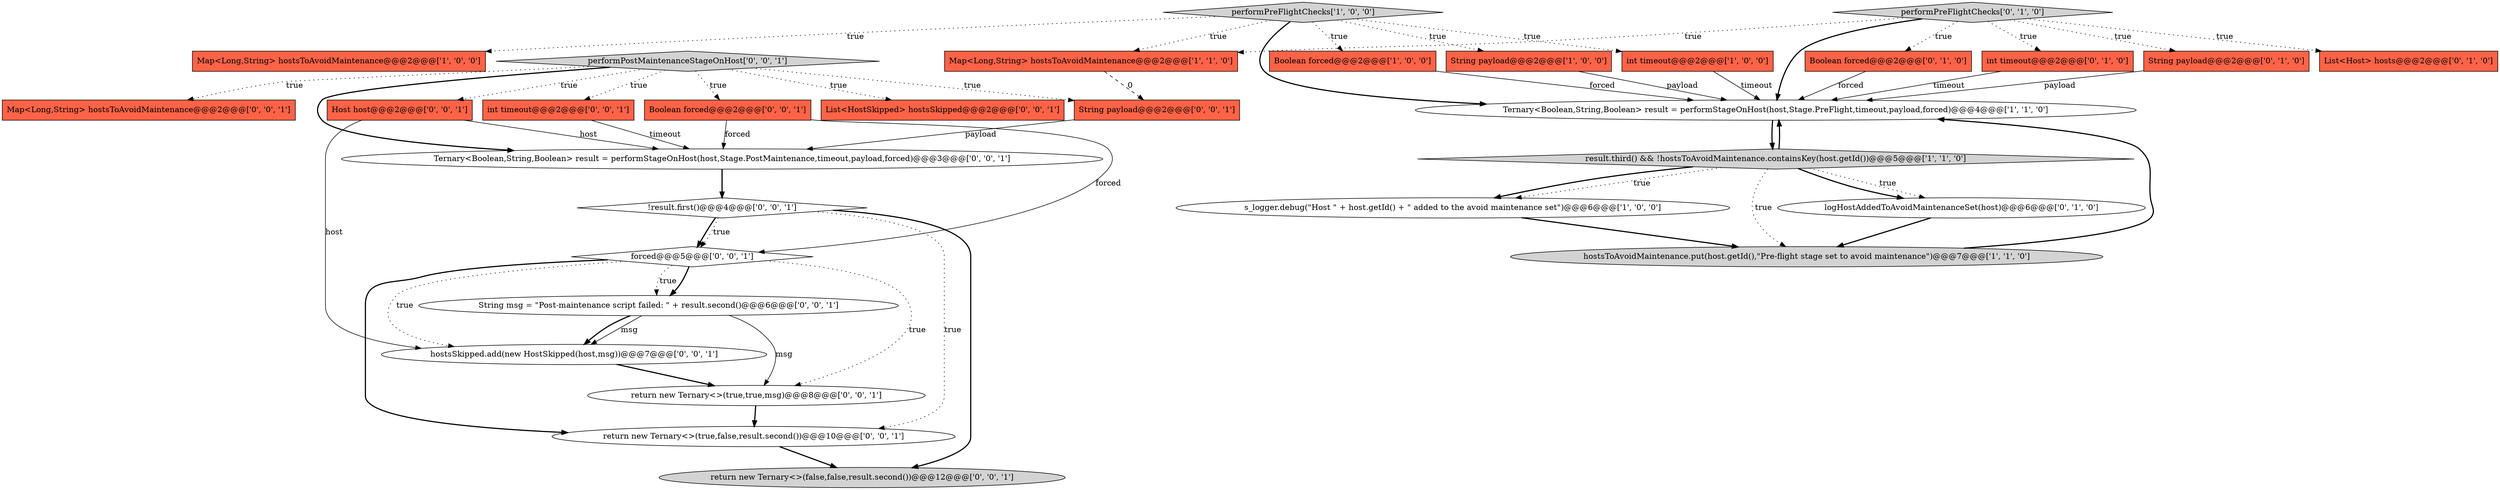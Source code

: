 digraph {
30 [style = filled, label = "String payload@@@2@@@['0', '0', '1']", fillcolor = tomato, shape = box image = "AAA0AAABBB3BBB"];
6 [style = filled, label = "int timeout@@@2@@@['1', '0', '0']", fillcolor = tomato, shape = box image = "AAA0AAABBB1BBB"];
17 [style = filled, label = "List<HostSkipped> hostsSkipped@@@2@@@['0', '0', '1']", fillcolor = tomato, shape = box image = "AAA0AAABBB3BBB"];
15 [style = filled, label = "logHostAddedToAvoidMaintenanceSet(host)@@@6@@@['0', '1', '0']", fillcolor = white, shape = ellipse image = "AAA0AAABBB2BBB"];
24 [style = filled, label = "Boolean forced@@@2@@@['0', '0', '1']", fillcolor = tomato, shape = box image = "AAA0AAABBB3BBB"];
19 [style = filled, label = "Map<Long,String> hostsToAvoidMaintenance@@@2@@@['0', '0', '1']", fillcolor = tomato, shape = box image = "AAA0AAABBB3BBB"];
18 [style = filled, label = "Host host@@@2@@@['0', '0', '1']", fillcolor = tomato, shape = box image = "AAA0AAABBB3BBB"];
29 [style = filled, label = "hostsSkipped.add(new HostSkipped(host,msg))@@@7@@@['0', '0', '1']", fillcolor = white, shape = ellipse image = "AAA0AAABBB3BBB"];
5 [style = filled, label = "performPreFlightChecks['1', '0', '0']", fillcolor = lightgray, shape = diamond image = "AAA0AAABBB1BBB"];
8 [style = filled, label = "Map<Long,String> hostsToAvoidMaintenance@@@2@@@['1', '1', '0']", fillcolor = tomato, shape = box image = "AAA0AAABBB1BBB"];
13 [style = filled, label = "performPreFlightChecks['0', '1', '0']", fillcolor = lightgray, shape = diamond image = "AAA0AAABBB2BBB"];
27 [style = filled, label = "Ternary<Boolean,String,Boolean> result = performStageOnHost(host,Stage.PostMaintenance,timeout,payload,forced)@@@3@@@['0', '0', '1']", fillcolor = white, shape = ellipse image = "AAA0AAABBB3BBB"];
20 [style = filled, label = "performPostMaintenanceStageOnHost['0', '0', '1']", fillcolor = lightgray, shape = diamond image = "AAA0AAABBB3BBB"];
14 [style = filled, label = "Boolean forced@@@2@@@['0', '1', '0']", fillcolor = tomato, shape = box image = "AAA0AAABBB2BBB"];
9 [style = filled, label = "hostsToAvoidMaintenance.put(host.getId(),\"Pre-flight stage set to avoid maintenance\")@@@7@@@['1', '1', '0']", fillcolor = lightgray, shape = ellipse image = "AAA0AAABBB1BBB"];
11 [style = filled, label = "int timeout@@@2@@@['0', '1', '0']", fillcolor = tomato, shape = box image = "AAA0AAABBB2BBB"];
0 [style = filled, label = "Map<Long,String> hostsToAvoidMaintenance@@@2@@@['1', '0', '0']", fillcolor = tomato, shape = box image = "AAA0AAABBB1BBB"];
12 [style = filled, label = "String payload@@@2@@@['0', '1', '0']", fillcolor = tomato, shape = box image = "AAA0AAABBB2BBB"];
21 [style = filled, label = "return new Ternary<>(false,false,result.second())@@@12@@@['0', '0', '1']", fillcolor = lightgray, shape = ellipse image = "AAA0AAABBB3BBB"];
16 [style = filled, label = "return new Ternary<>(true,false,result.second())@@@10@@@['0', '0', '1']", fillcolor = white, shape = ellipse image = "AAA0AAABBB3BBB"];
3 [style = filled, label = "Boolean forced@@@2@@@['1', '0', '0']", fillcolor = tomato, shape = box image = "AAA0AAABBB1BBB"];
22 [style = filled, label = "int timeout@@@2@@@['0', '0', '1']", fillcolor = tomato, shape = box image = "AAA0AAABBB3BBB"];
23 [style = filled, label = "forced@@@5@@@['0', '0', '1']", fillcolor = white, shape = diamond image = "AAA0AAABBB3BBB"];
10 [style = filled, label = "List<Host> hosts@@@2@@@['0', '1', '0']", fillcolor = tomato, shape = box image = "AAA0AAABBB2BBB"];
26 [style = filled, label = "return new Ternary<>(true,true,msg)@@@8@@@['0', '0', '1']", fillcolor = white, shape = ellipse image = "AAA0AAABBB3BBB"];
7 [style = filled, label = "String payload@@@2@@@['1', '0', '0']", fillcolor = tomato, shape = box image = "AAA0AAABBB1BBB"];
28 [style = filled, label = "String msg = \"Post-maintenance script failed: \" + result.second()@@@6@@@['0', '0', '1']", fillcolor = white, shape = ellipse image = "AAA0AAABBB3BBB"];
2 [style = filled, label = "result.third() && !hostsToAvoidMaintenance.containsKey(host.getId())@@@5@@@['1', '1', '0']", fillcolor = lightgray, shape = diamond image = "AAA0AAABBB1BBB"];
4 [style = filled, label = "s_logger.debug(\"Host \" + host.getId() + \" added to the avoid maintenance set\")@@@6@@@['1', '0', '0']", fillcolor = white, shape = ellipse image = "AAA0AAABBB1BBB"];
25 [style = filled, label = "!result.first()@@@4@@@['0', '0', '1']", fillcolor = white, shape = diamond image = "AAA0AAABBB3BBB"];
1 [style = filled, label = "Ternary<Boolean,String,Boolean> result = performStageOnHost(host,Stage.PreFlight,timeout,payload,forced)@@@4@@@['1', '1', '0']", fillcolor = white, shape = ellipse image = "AAA0AAABBB1BBB"];
25->23 [style = bold, label=""];
5->8 [style = dotted, label="true"];
3->1 [style = solid, label="forced"];
18->27 [style = solid, label="host"];
20->27 [style = bold, label=""];
5->0 [style = dotted, label="true"];
2->4 [style = dotted, label="true"];
2->4 [style = bold, label=""];
15->9 [style = bold, label=""];
27->25 [style = bold, label=""];
26->16 [style = bold, label=""];
20->18 [style = dotted, label="true"];
5->3 [style = dotted, label="true"];
25->16 [style = dotted, label="true"];
5->1 [style = bold, label=""];
2->9 [style = dotted, label="true"];
24->23 [style = solid, label="forced"];
28->29 [style = solid, label="msg"];
13->11 [style = dotted, label="true"];
23->16 [style = bold, label=""];
20->17 [style = dotted, label="true"];
30->27 [style = solid, label="payload"];
13->10 [style = dotted, label="true"];
13->8 [style = dotted, label="true"];
5->7 [style = dotted, label="true"];
23->26 [style = dotted, label="true"];
20->24 [style = dotted, label="true"];
12->1 [style = solid, label="payload"];
22->27 [style = solid, label="timeout"];
25->21 [style = bold, label=""];
5->6 [style = dotted, label="true"];
8->30 [style = dashed, label="0"];
16->21 [style = bold, label=""];
2->15 [style = dotted, label="true"];
18->29 [style = solid, label="host"];
11->1 [style = solid, label="timeout"];
4->9 [style = bold, label=""];
2->1 [style = bold, label=""];
6->1 [style = solid, label="timeout"];
20->22 [style = dotted, label="true"];
20->30 [style = dotted, label="true"];
13->1 [style = bold, label=""];
7->1 [style = solid, label="payload"];
14->1 [style = solid, label="forced"];
23->28 [style = bold, label=""];
24->27 [style = solid, label="forced"];
28->26 [style = solid, label="msg"];
23->28 [style = dotted, label="true"];
23->29 [style = dotted, label="true"];
20->19 [style = dotted, label="true"];
13->12 [style = dotted, label="true"];
9->1 [style = bold, label=""];
13->14 [style = dotted, label="true"];
25->23 [style = dotted, label="true"];
1->2 [style = bold, label=""];
2->15 [style = bold, label=""];
28->29 [style = bold, label=""];
29->26 [style = bold, label=""];
}
